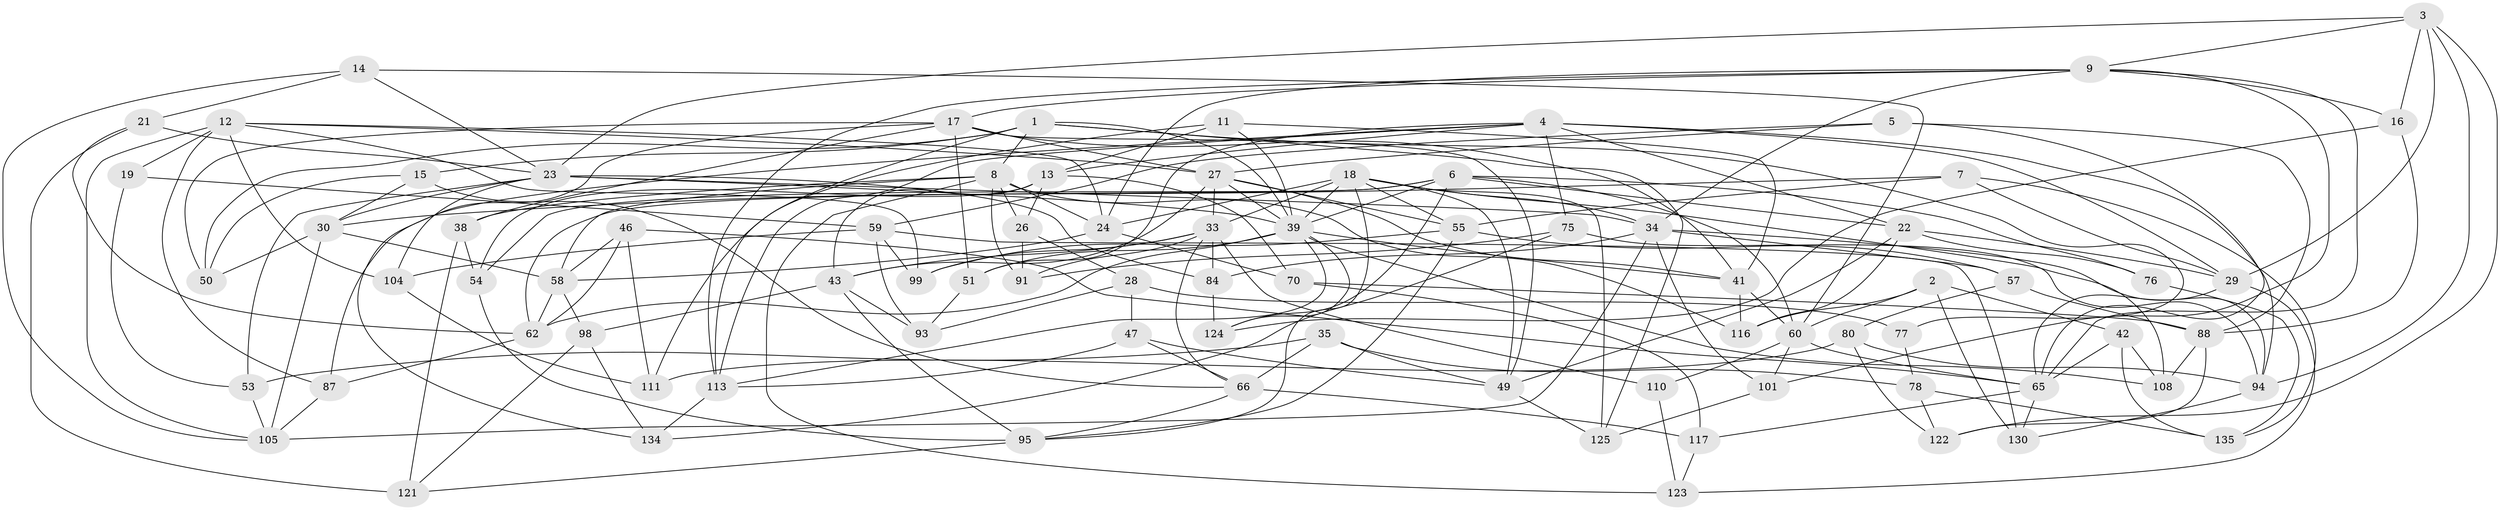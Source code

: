 // original degree distribution, {4: 1.0}
// Generated by graph-tools (version 1.1) at 2025/20/03/04/25 18:20:54]
// undirected, 82 vertices, 212 edges
graph export_dot {
graph [start="1"]
  node [color=gray90,style=filled];
  1 [super="+97+68"];
  2;
  3 [super="+72"];
  4 [super="+10+40"];
  5;
  6 [super="+71+48"];
  7;
  8 [super="+85"];
  9 [super="+31+32"];
  11;
  12 [super="+20"];
  13 [super="+73"];
  14;
  15;
  16;
  17 [super="+133+89"];
  18 [super="+82+45"];
  19;
  21;
  22 [super="+114"];
  23 [super="+25+112+37"];
  24 [super="+136"];
  26;
  27 [super="+129+115"];
  28;
  29 [super="+52"];
  30 [super="+74"];
  33 [super="+63"];
  34 [super="+36+67"];
  35;
  38;
  39 [super="+100+56+81"];
  41 [super="+44"];
  42;
  43 [super="+103"];
  46;
  47;
  49 [super="+106"];
  50;
  51;
  53;
  54;
  55 [super="+96"];
  57;
  58 [super="+79"];
  59 [super="+128"];
  60 [super="+92+132"];
  62 [super="+83"];
  65 [super="+86"];
  66 [super="+69"];
  70;
  75;
  76;
  77;
  78;
  80;
  84;
  87;
  88 [super="+109"];
  91;
  93;
  94 [super="+119"];
  95 [super="+127"];
  98;
  99;
  101;
  104;
  105 [super="+131"];
  108;
  110;
  111;
  113 [super="+126"];
  116;
  117;
  121;
  122;
  123;
  124;
  125;
  130;
  134;
  135;
  1 -- 15;
  1 -- 50;
  1 -- 77 [weight=2];
  1 -- 125;
  1 -- 113;
  1 -- 8;
  1 -- 39;
  2 -- 130;
  2 -- 42;
  2 -- 116;
  2 -- 60;
  3 -- 94;
  3 -- 16;
  3 -- 122;
  3 -- 29;
  3 -- 23;
  3 -- 9;
  4 -- 29;
  4 -- 75;
  4 -- 51;
  4 -- 94;
  4 -- 22;
  4 -- 113;
  4 -- 13;
  4 -- 87;
  5 -- 88;
  5 -- 27;
  5 -- 59;
  5 -- 65;
  6 -- 54;
  6 -- 60;
  6 -- 124;
  6 -- 76 [weight=2];
  6 -- 22;
  6 -- 62;
  6 -- 39;
  7 -- 55;
  7 -- 135;
  7 -- 29;
  7 -- 30;
  8 -- 38;
  8 -- 58;
  8 -- 116;
  8 -- 123;
  8 -- 26;
  8 -- 91;
  8 -- 24;
  9 -- 24;
  9 -- 65;
  9 -- 16;
  9 -- 34;
  9 -- 113;
  9 -- 101;
  9 -- 17;
  11 -- 111;
  11 -- 41;
  11 -- 13;
  11 -- 39;
  12 -- 104;
  12 -- 99;
  12 -- 24;
  12 -- 19 [weight=2];
  12 -- 87;
  12 -- 105;
  12 -- 27;
  13 -- 26;
  13 -- 54;
  13 -- 43;
  13 -- 70;
  14 -- 21;
  14 -- 23;
  14 -- 60;
  14 -- 105;
  15 -- 30;
  15 -- 50;
  15 -- 66;
  16 -- 124;
  16 -- 88;
  17 -- 134;
  17 -- 51;
  17 -- 27;
  17 -- 49;
  17 -- 50;
  17 -- 38;
  17 -- 41;
  18 -- 95;
  18 -- 49;
  18 -- 55;
  18 -- 125;
  18 -- 33;
  18 -- 34;
  18 -- 108;
  18 -- 39 [weight=2];
  18 -- 24;
  19 -- 59;
  19 -- 53;
  21 -- 121;
  21 -- 62;
  21 -- 23;
  22 -- 29;
  22 -- 116;
  22 -- 49;
  22 -- 76;
  23 -- 84;
  23 -- 53;
  23 -- 104;
  23 -- 39 [weight=2];
  23 -- 30;
  23 -- 34;
  24 -- 70;
  24 -- 58;
  26 -- 28;
  26 -- 91;
  27 -- 43;
  27 -- 41;
  27 -- 33;
  27 -- 55;
  27 -- 39;
  28 -- 47;
  28 -- 77;
  28 -- 93;
  29 -- 123;
  29 -- 65;
  30 -- 105;
  30 -- 50;
  30 -- 58;
  33 -- 84;
  33 -- 110;
  33 -- 43;
  33 -- 66;
  33 -- 99;
  33 -- 91;
  34 -- 84;
  34 -- 57;
  34 -- 101;
  34 -- 105;
  34 -- 94;
  35 -- 66;
  35 -- 78;
  35 -- 53;
  35 -- 49;
  38 -- 54;
  38 -- 121;
  39 -- 51;
  39 -- 108;
  39 -- 62;
  39 -- 113;
  39 -- 41;
  39 -- 124;
  41 -- 60;
  41 -- 116;
  42 -- 65;
  42 -- 135;
  42 -- 108;
  43 -- 98;
  43 -- 93;
  43 -- 95;
  46 -- 111;
  46 -- 58;
  46 -- 65;
  46 -- 62;
  47 -- 49;
  47 -- 66;
  47 -- 113;
  49 -- 125;
  51 -- 93;
  53 -- 105;
  54 -- 95;
  55 -- 99;
  55 -- 95;
  55 -- 57;
  57 -- 80;
  57 -- 88;
  58 -- 98;
  58 -- 62;
  59 -- 99;
  59 -- 93;
  59 -- 104;
  59 -- 130;
  60 -- 101;
  60 -- 110 [weight=2];
  60 -- 65;
  62 -- 87;
  65 -- 117;
  65 -- 130;
  66 -- 95;
  66 -- 117;
  70 -- 117;
  70 -- 88;
  75 -- 91;
  75 -- 134;
  75 -- 94;
  76 -- 135;
  77 -- 78;
  78 -- 122;
  78 -- 135;
  80 -- 111;
  80 -- 122;
  80 -- 94;
  84 -- 124;
  87 -- 105;
  88 -- 122;
  88 -- 108;
  94 -- 130;
  95 -- 121;
  98 -- 121;
  98 -- 134;
  101 -- 125;
  104 -- 111;
  110 -- 123;
  113 -- 134;
  117 -- 123;
}
